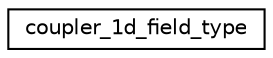 digraph "Graphical Class Hierarchy"
{
 // INTERACTIVE_SVG=YES
 // LATEX_PDF_SIZE
  edge [fontname="Helvetica",fontsize="10",labelfontname="Helvetica",labelfontsize="10"];
  node [fontname="Helvetica",fontsize="10",shape=record];
  rankdir="LR";
  Node0 [label="coupler_1d_field_type",height=0.2,width=0.4,color="black", fillcolor="white", style="filled",URL="$structcoupler__types__mod_1_1coupler__1d__field__type.html",tooltip="Coupler data for 1D fields."];
}

